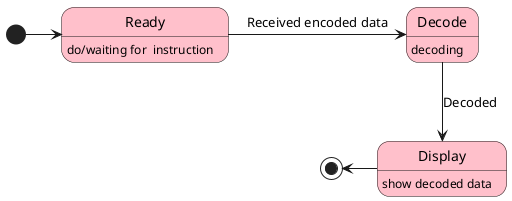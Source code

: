 @startuml Decode
skinparam Shadowing false
skinparam state{
    BackgroundColor pink 
}
[*]-> Ready 
Ready:do/waiting for  instruction
Decode : decoding
Display : show decoded data
Ready-> Decode:Received encoded data
Decode --> Display : Decoded
Display -left-> [*]
@enduml
